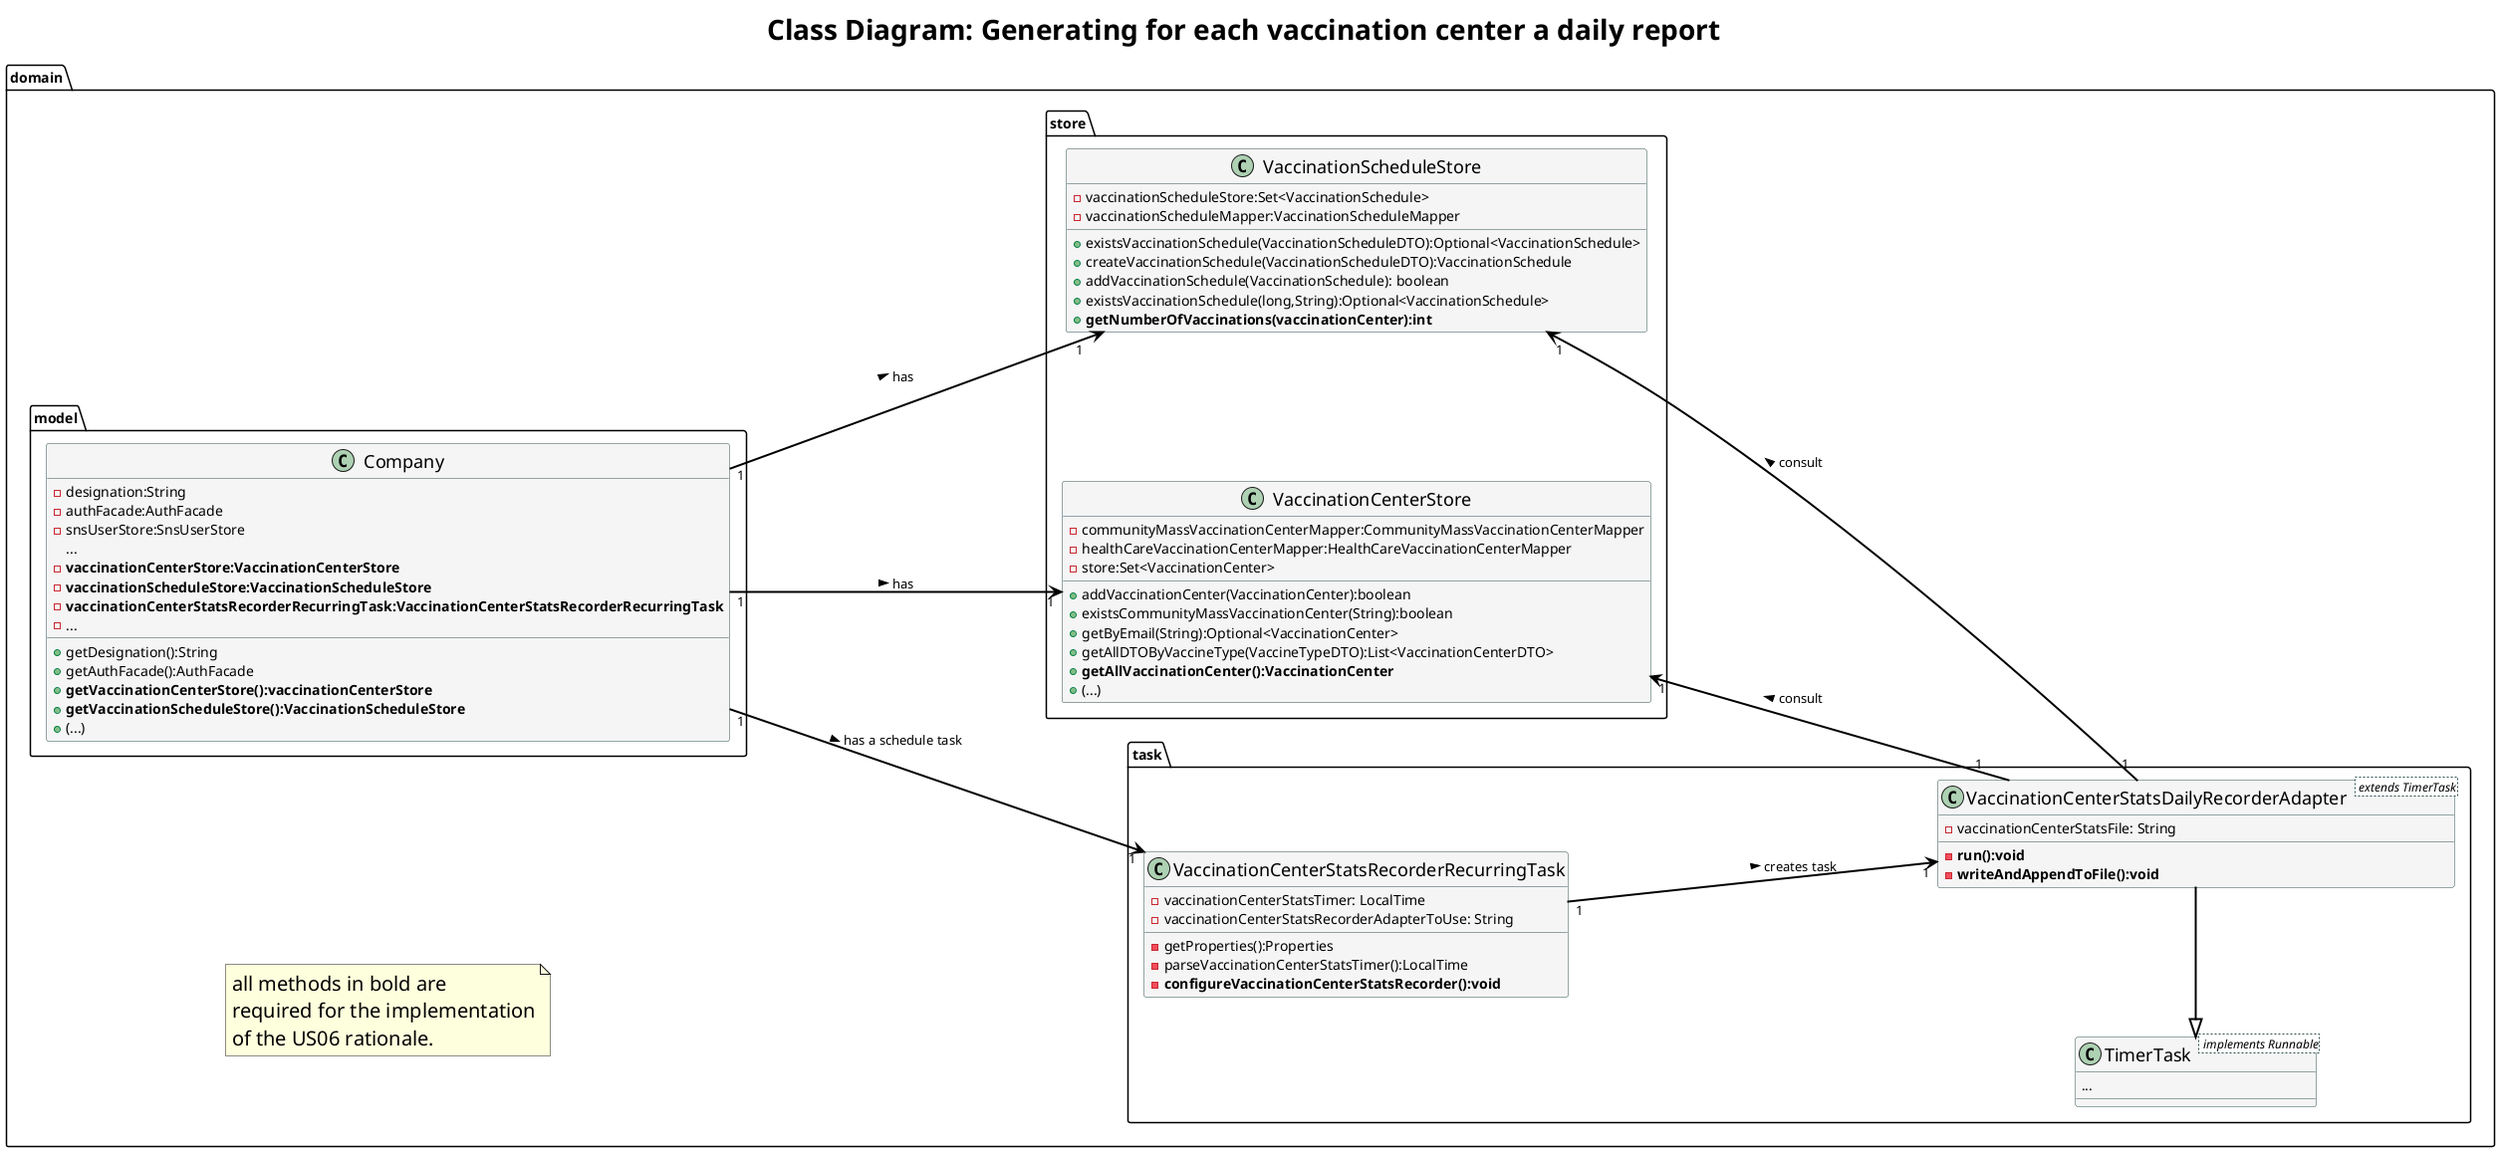 @startuml

left to right direction

skinparam classAttributeIconSize 10
'skinparam linetype ortho
skinparam minClassWidth 100
skinparam classHeaderBackgroundColor LightGray
skinparam classBackgroundColor WhiteSmoke
skinparam classBorderColor DarkSlateGray
skinparam classFontColor automatic
skinparam classFontSize 18
skinparam noteFontSize 20
skinparam titleFontSize 28
skinparam classFontName Corbel
skinparam nodesep 150
skinparam ranksep 200

title Class Diagram: Generating for each vaccination center a daily report

package domain <<Folder>> {

package model <<Folder>> {
class Company  {
  -designation:String
  -authFacade:AuthFacade
  -snsUserStore:SnsUserStore
  ...
  -**vaccinationCenterStore:VaccinationCenterStore**
  -**vaccinationScheduleStore:VaccinationScheduleStore**
  -**vaccinationCenterStatsRecorderRecurringTask:VaccinationCenterStatsRecorderRecurringTask**
  -...
  +getDesignation():String
  +getAuthFacade():AuthFacade
  +**getVaccinationCenterStore():vaccinationCenterStore**
  +**getVaccinationScheduleStore():VaccinationScheduleStore**
  +(...)
}
}

package task <<Folder>> {
class VaccinationCenterStatsRecorderRecurringTask {
    -vaccinationCenterStatsTimer: LocalTime
    -vaccinationCenterStatsRecorderAdapterToUse: String
    -getProperties():Properties
    -parseVaccinationCenterStatsTimer():LocalTime
    -**configureVaccinationCenterStatsRecorder():void**
}

class VaccinationCenterStatsDailyRecorderAdapter < extends TimerTask>  {
    -vaccinationCenterStatsFile: String
    -**run():void**
    -**writeAndAppendToFile():void**
}

class TimerTask < implements Runnable>{
...
}
}

package store <<Folder>> {

class VaccinationScheduleStore {
  -vaccinationScheduleStore:Set<VaccinationSchedule>
  -vaccinationScheduleMapper:VaccinationScheduleMapper
  +existsVaccinationSchedule(VaccinationScheduleDTO):Optional<VaccinationSchedule>
  +createVaccinationSchedule(VaccinationScheduleDTO):VaccinationSchedule
  +addVaccinationSchedule(VaccinationSchedule): boolean
  +existsVaccinationSchedule(long,String):Optional<VaccinationSchedule>
  +**getNumberOfVaccinations(vaccinationCenter):int**
}

class VaccinationCenterStore {
  -communityMassVaccinationCenterMapper:CommunityMassVaccinationCenterMapper
  -healthCareVaccinationCenterMapper:HealthCareVaccinationCenterMapper
  -store:Set<VaccinationCenter>
  +addVaccinationCenter(VaccinationCenter):boolean
  +existsCommunityMassVaccinationCenter(String):boolean
  +getByEmail(String):Optional<VaccinationCenter>
  +getAllDTOByVaccineType(VaccineTypeDTO):List<VaccinationCenterDTO>
  +**getAllVaccinationCenter():VaccinationCenter**
  +(...)
}
}

note as N1
all methods in bold are
required for the implementation
of the US06 rationale.
end note


Company "1" -[#black,bold]-> "1" VaccinationScheduleStore : has >
Company "1" -[#black,bold]-> "1" VaccinationCenterStore : has >
Company "1" -[#black,bold]-> "1" VaccinationCenterStatsRecorderRecurringTask : has a schedule task >

VaccinationCenterStatsRecorderRecurringTask "1" -[#black,bold]-> "1" VaccinationCenterStatsDailyRecorderAdapter : creates task >

TimerTask <|-[#black,bold]r- VaccinationCenterStatsDailyRecorderAdapter

VaccinationCenterStatsDailyRecorderAdapter "1" -[#black,bold]u-> "1" VaccinationCenterStore : consult >
VaccinationCenterStatsDailyRecorderAdapter "1" -[#black,bold]-> "1" VaccinationScheduleStore : consult >


@enduml